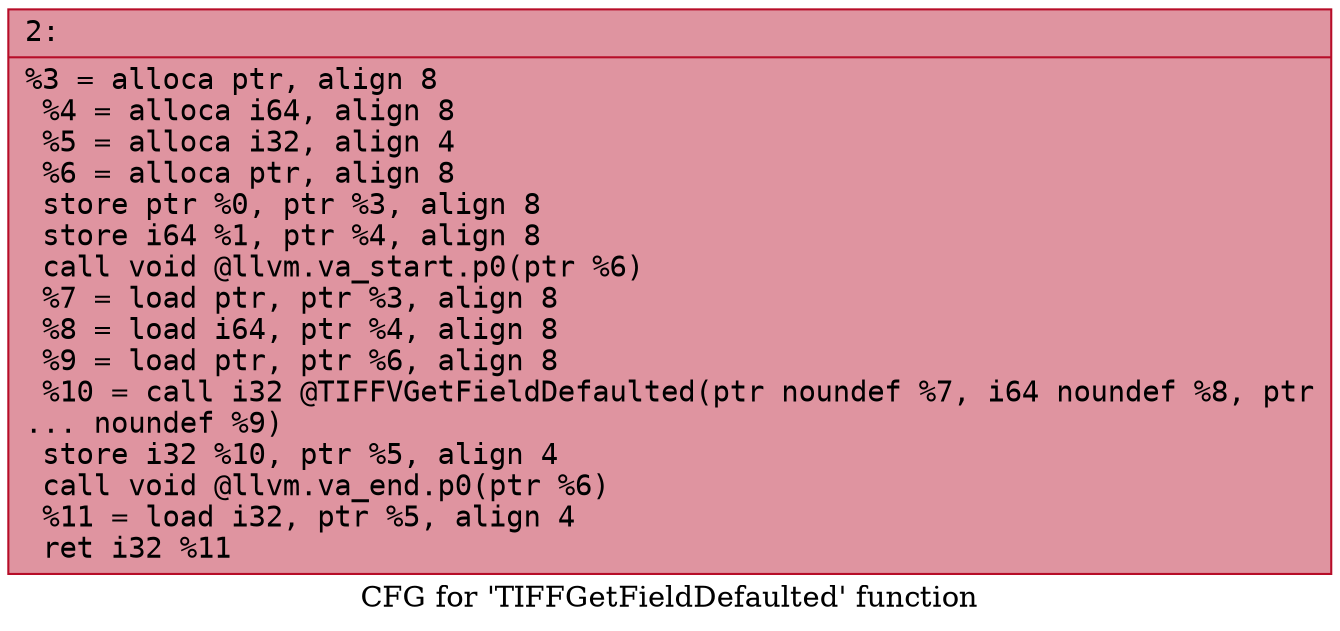 digraph "CFG for 'TIFFGetFieldDefaulted' function" {
	label="CFG for 'TIFFGetFieldDefaulted' function";

	Node0x60000116f020 [shape=record,color="#b70d28ff", style=filled, fillcolor="#b70d2870" fontname="Courier",label="{2:\l|  %3 = alloca ptr, align 8\l  %4 = alloca i64, align 8\l  %5 = alloca i32, align 4\l  %6 = alloca ptr, align 8\l  store ptr %0, ptr %3, align 8\l  store i64 %1, ptr %4, align 8\l  call void @llvm.va_start.p0(ptr %6)\l  %7 = load ptr, ptr %3, align 8\l  %8 = load i64, ptr %4, align 8\l  %9 = load ptr, ptr %6, align 8\l  %10 = call i32 @TIFFVGetFieldDefaulted(ptr noundef %7, i64 noundef %8, ptr\l... noundef %9)\l  store i32 %10, ptr %5, align 4\l  call void @llvm.va_end.p0(ptr %6)\l  %11 = load i32, ptr %5, align 4\l  ret i32 %11\l}"];
}
